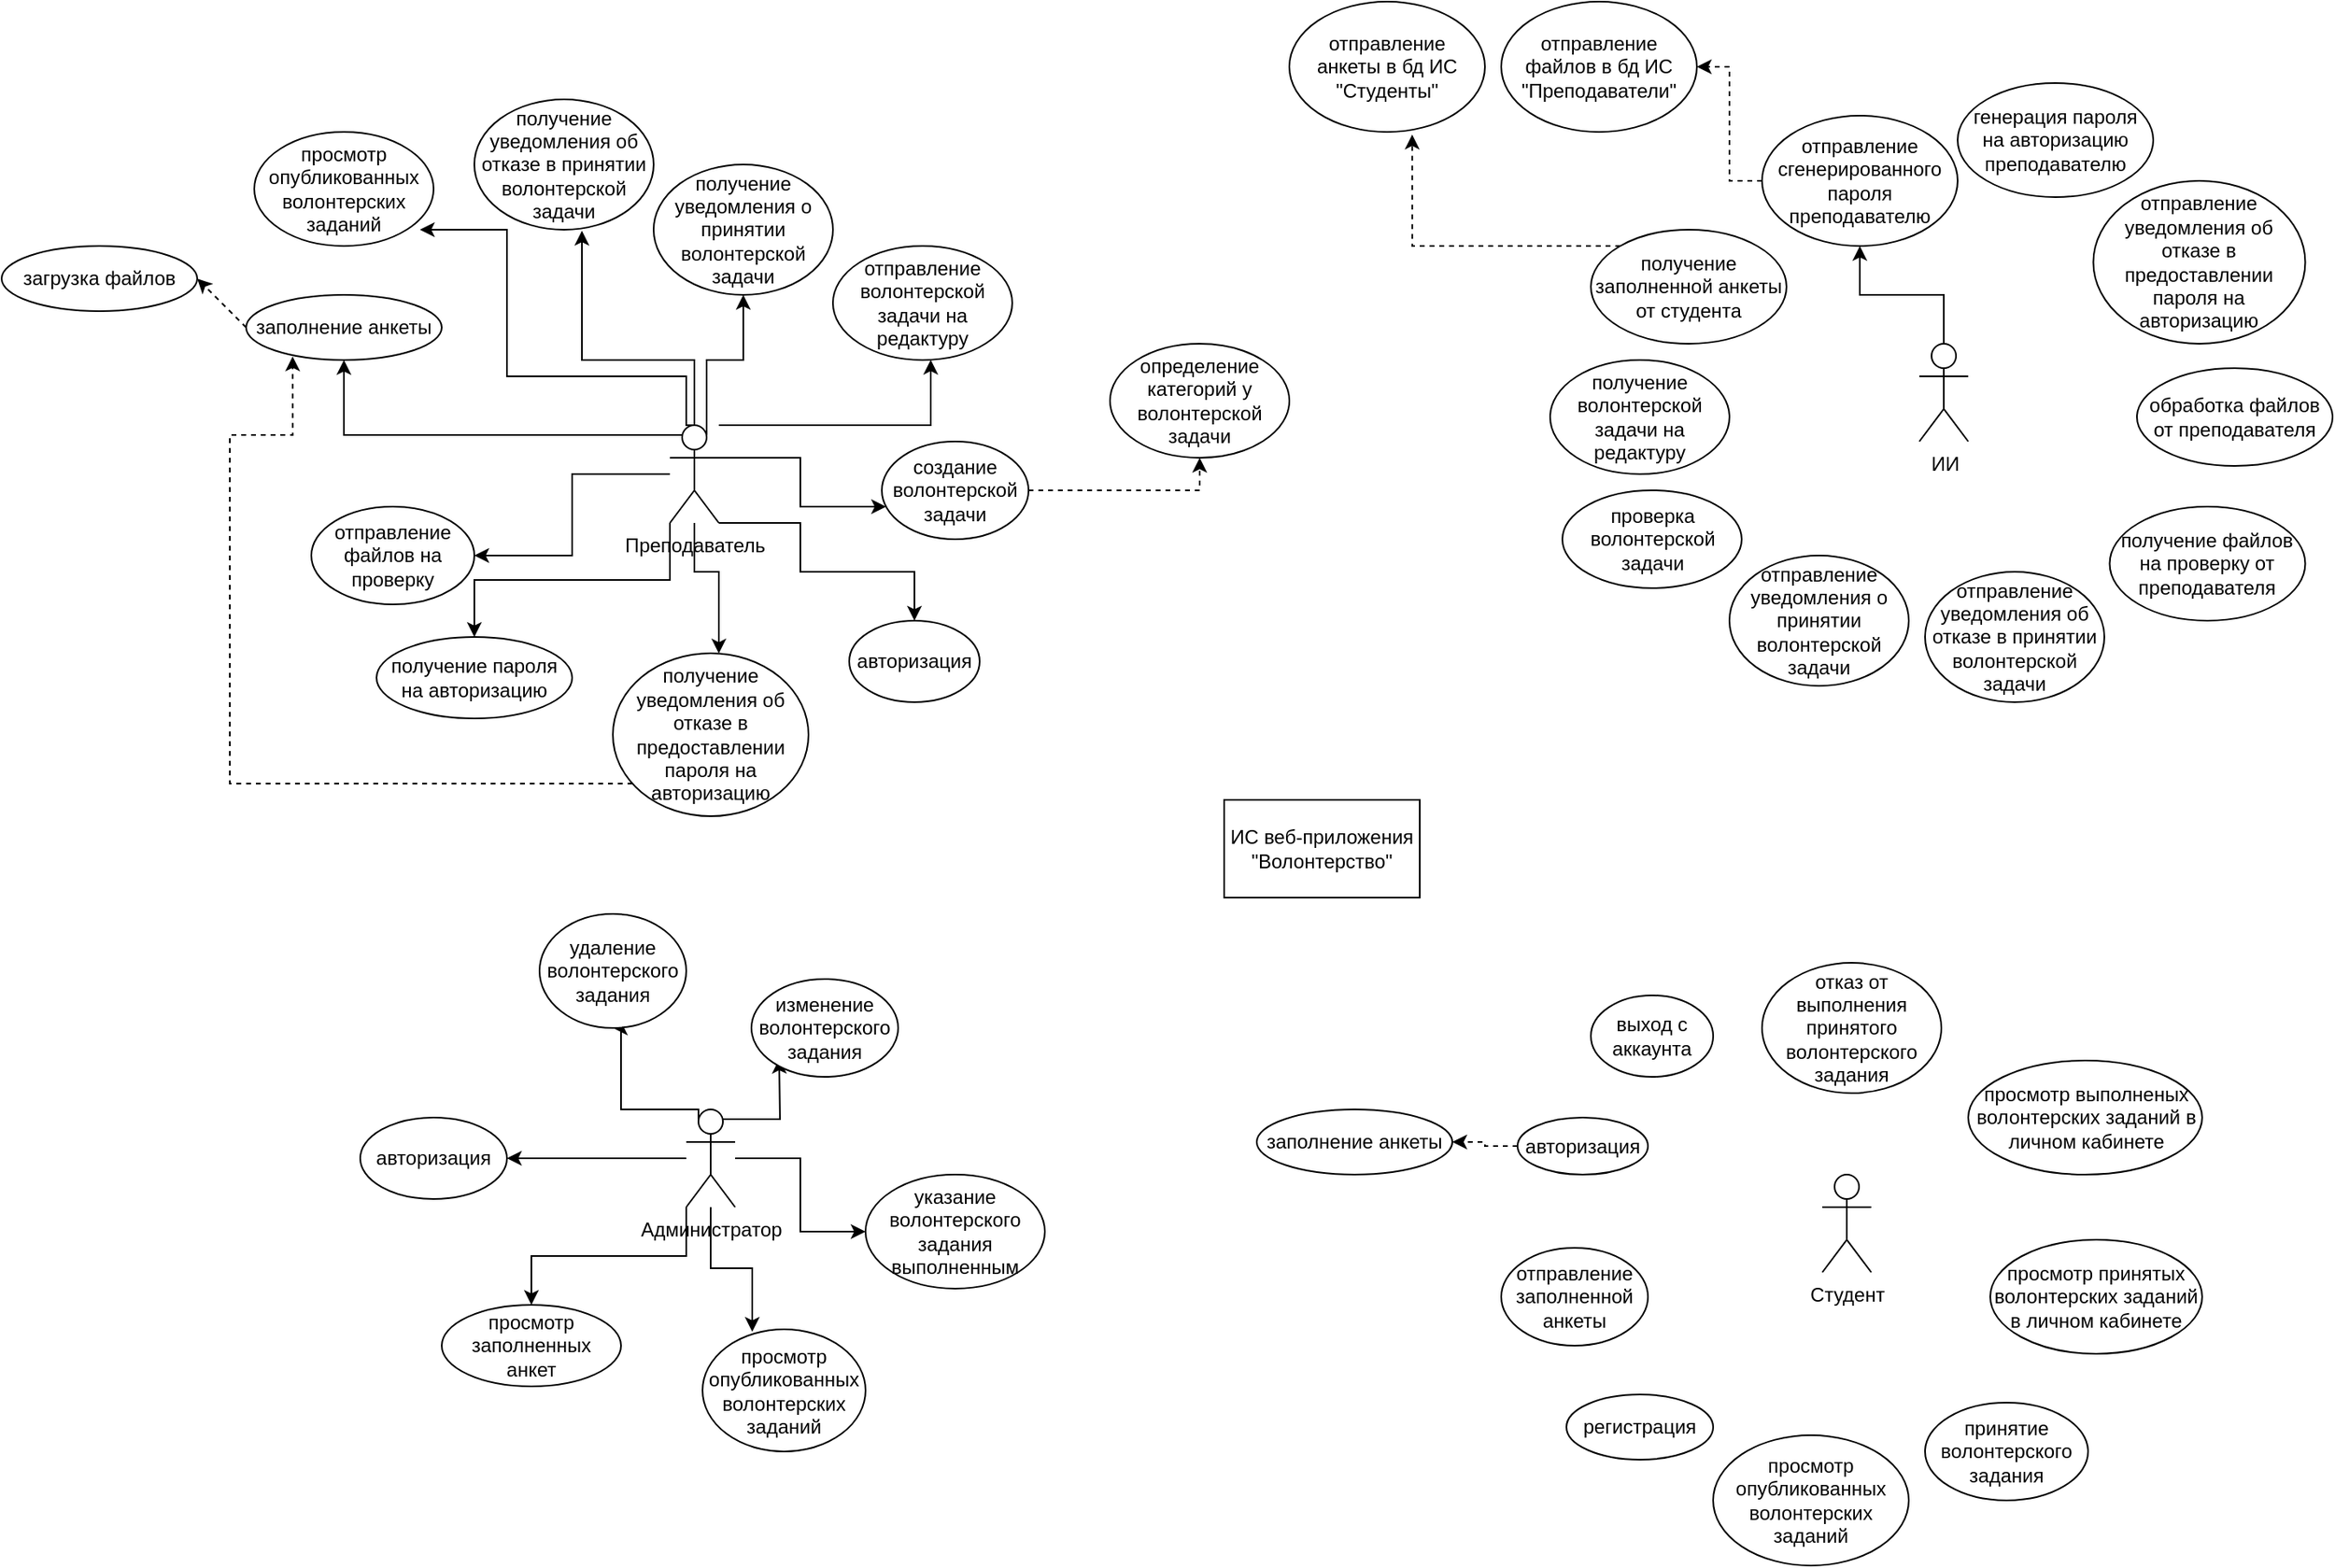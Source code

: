 <mxfile version="20.8.13" type="github">
  <diagram name="Страница 1" id="z4BzmiRj_DHh36oflI8Z">
    <mxGraphModel dx="2736" dy="2204" grid="1" gridSize="10" guides="1" tooltips="1" connect="1" arrows="1" fold="1" page="1" pageScale="1" pageWidth="827" pageHeight="1169" math="0" shadow="0">
      <root>
        <mxCell id="0" />
        <mxCell id="1" parent="0" />
        <mxCell id="gDPggaGxx6O4iLNiBXid-1" value="ИС веб-приложения&lt;br&gt;&quot;Волонтерство&quot;" style="rounded=0;whiteSpace=wrap;html=1;" vertex="1" parent="1">
          <mxGeometry x="430" y="250" width="120" height="60" as="geometry" />
        </mxCell>
        <mxCell id="gDPggaGxx6O4iLNiBXid-53" style="edgeStyle=orthogonalEdgeStyle;rounded=0;orthogonalLoop=1;jettySize=auto;html=1;exitX=0.25;exitY=0.1;exitDx=0;exitDy=0;exitPerimeter=0;" edge="1" parent="1" source="gDPggaGxx6O4iLNiBXid-2" target="gDPggaGxx6O4iLNiBXid-31">
          <mxGeometry relative="1" as="geometry">
            <mxPoint x="90" y="30" as="sourcePoint" />
          </mxGeometry>
        </mxCell>
        <mxCell id="gDPggaGxx6O4iLNiBXid-56" style="edgeStyle=orthogonalEdgeStyle;rounded=0;orthogonalLoop=1;jettySize=auto;html=1;exitX=0;exitY=1;exitDx=0;exitDy=0;exitPerimeter=0;" edge="1" parent="1" source="gDPggaGxx6O4iLNiBXid-2" target="gDPggaGxx6O4iLNiBXid-47">
          <mxGeometry relative="1" as="geometry" />
        </mxCell>
        <mxCell id="gDPggaGxx6O4iLNiBXid-57" style="edgeStyle=orthogonalEdgeStyle;rounded=0;orthogonalLoop=1;jettySize=auto;html=1;" edge="1" parent="1" source="gDPggaGxx6O4iLNiBXid-2" target="gDPggaGxx6O4iLNiBXid-48">
          <mxGeometry relative="1" as="geometry">
            <Array as="points">
              <mxPoint x="105" y="110" />
              <mxPoint x="120" y="110" />
            </Array>
          </mxGeometry>
        </mxCell>
        <mxCell id="gDPggaGxx6O4iLNiBXid-60" style="edgeStyle=orthogonalEdgeStyle;rounded=0;orthogonalLoop=1;jettySize=auto;html=1;" edge="1" parent="1" source="gDPggaGxx6O4iLNiBXid-2" target="gDPggaGxx6O4iLNiBXid-51">
          <mxGeometry relative="1" as="geometry">
            <mxPoint x="230" y="30" as="targetPoint" />
            <Array as="points">
              <mxPoint x="250" y="20" />
            </Array>
          </mxGeometry>
        </mxCell>
        <mxCell id="gDPggaGxx6O4iLNiBXid-61" style="edgeStyle=orthogonalEdgeStyle;rounded=0;orthogonalLoop=1;jettySize=auto;html=1;entryX=0.6;entryY=1.008;entryDx=0;entryDy=0;entryPerimeter=0;" edge="1" parent="1" source="gDPggaGxx6O4iLNiBXid-2" target="gDPggaGxx6O4iLNiBXid-109">
          <mxGeometry relative="1" as="geometry">
            <mxPoint x="105" y="-40" as="targetPoint" />
            <Array as="points">
              <mxPoint x="105" y="-20" />
              <mxPoint x="36" y="-20" />
            </Array>
          </mxGeometry>
        </mxCell>
        <mxCell id="gDPggaGxx6O4iLNiBXid-63" style="edgeStyle=orthogonalEdgeStyle;rounded=0;orthogonalLoop=1;jettySize=auto;html=1;entryX=1;entryY=0.5;entryDx=0;entryDy=0;" edge="1" parent="1" source="gDPggaGxx6O4iLNiBXid-2" target="gDPggaGxx6O4iLNiBXid-43">
          <mxGeometry relative="1" as="geometry" />
        </mxCell>
        <mxCell id="gDPggaGxx6O4iLNiBXid-72" value="" style="edgeStyle=orthogonalEdgeStyle;rounded=0;orthogonalLoop=1;jettySize=auto;html=1;" edge="1" parent="1" source="gDPggaGxx6O4iLNiBXid-2" target="gDPggaGxx6O4iLNiBXid-49">
          <mxGeometry relative="1" as="geometry">
            <Array as="points">
              <mxPoint x="170" y="40" />
              <mxPoint x="170" y="70" />
            </Array>
          </mxGeometry>
        </mxCell>
        <mxCell id="gDPggaGxx6O4iLNiBXid-73" style="edgeStyle=orthogonalEdgeStyle;rounded=0;orthogonalLoop=1;jettySize=auto;html=1;exitX=1;exitY=1;exitDx=0;exitDy=0;exitPerimeter=0;entryX=0.5;entryY=0;entryDx=0;entryDy=0;" edge="1" parent="1" source="gDPggaGxx6O4iLNiBXid-2" target="gDPggaGxx6O4iLNiBXid-29">
          <mxGeometry relative="1" as="geometry">
            <Array as="points">
              <mxPoint x="170" y="80" />
              <mxPoint x="170" y="110" />
              <mxPoint x="240" y="110" />
            </Array>
          </mxGeometry>
        </mxCell>
        <mxCell id="gDPggaGxx6O4iLNiBXid-86" style="edgeStyle=orthogonalEdgeStyle;rounded=0;orthogonalLoop=1;jettySize=auto;html=1;entryX=0.924;entryY=0.866;entryDx=0;entryDy=0;exitX=0.5;exitY=0;exitDx=0;exitDy=0;exitPerimeter=0;entryPerimeter=0;" edge="1" parent="1" source="gDPggaGxx6O4iLNiBXid-2" target="gDPggaGxx6O4iLNiBXid-84">
          <mxGeometry relative="1" as="geometry">
            <Array as="points">
              <mxPoint x="100" y="20" />
              <mxPoint x="100" y="-10" />
              <mxPoint x="-10" y="-10" />
              <mxPoint x="-10" y="-100" />
              <mxPoint x="-63" y="-100" />
            </Array>
          </mxGeometry>
        </mxCell>
        <mxCell id="gDPggaGxx6O4iLNiBXid-110" style="edgeStyle=orthogonalEdgeStyle;rounded=0;orthogonalLoop=1;jettySize=auto;html=1;exitX=0.75;exitY=0.1;exitDx=0;exitDy=0;exitPerimeter=0;entryX=0.5;entryY=1;entryDx=0;entryDy=0;" edge="1" parent="1" source="gDPggaGxx6O4iLNiBXid-2" target="gDPggaGxx6O4iLNiBXid-52">
          <mxGeometry relative="1" as="geometry">
            <mxPoint x="140" y="-50" as="targetPoint" />
          </mxGeometry>
        </mxCell>
        <mxCell id="gDPggaGxx6O4iLNiBXid-2" value="Преподаватель" style="shape=umlActor;verticalLabelPosition=bottom;verticalAlign=top;html=1;outlineConnect=0;" vertex="1" parent="1">
          <mxGeometry x="90" y="20" width="30" height="60" as="geometry" />
        </mxCell>
        <mxCell id="gDPggaGxx6O4iLNiBXid-3" value="Студент" style="shape=umlActor;verticalLabelPosition=bottom;verticalAlign=top;html=1;outlineConnect=0;" vertex="1" parent="1">
          <mxGeometry x="797" y="480" width="30" height="60" as="geometry" />
        </mxCell>
        <mxCell id="gDPggaGxx6O4iLNiBXid-13" style="edgeStyle=orthogonalEdgeStyle;rounded=0;orthogonalLoop=1;jettySize=auto;html=1;entryX=1;entryY=0.5;entryDx=0;entryDy=0;" edge="1" parent="1" source="gDPggaGxx6O4iLNiBXid-4" target="gDPggaGxx6O4iLNiBXid-7">
          <mxGeometry relative="1" as="geometry" />
        </mxCell>
        <mxCell id="gDPggaGxx6O4iLNiBXid-19" style="edgeStyle=orthogonalEdgeStyle;rounded=0;orthogonalLoop=1;jettySize=auto;html=1;" edge="1" parent="1" source="gDPggaGxx6O4iLNiBXid-4" target="gDPggaGxx6O4iLNiBXid-10">
          <mxGeometry relative="1" as="geometry" />
        </mxCell>
        <mxCell id="gDPggaGxx6O4iLNiBXid-20" style="edgeStyle=orthogonalEdgeStyle;rounded=0;orthogonalLoop=1;jettySize=auto;html=1;entryX=0.305;entryY=0.02;entryDx=0;entryDy=0;entryPerimeter=0;" edge="1" parent="1" source="gDPggaGxx6O4iLNiBXid-4" target="gDPggaGxx6O4iLNiBXid-9">
          <mxGeometry relative="1" as="geometry" />
        </mxCell>
        <mxCell id="gDPggaGxx6O4iLNiBXid-24" style="edgeStyle=orthogonalEdgeStyle;rounded=0;orthogonalLoop=1;jettySize=auto;html=1;exitX=0.75;exitY=0.1;exitDx=0;exitDy=0;exitPerimeter=0;" edge="1" parent="1" source="gDPggaGxx6O4iLNiBXid-4">
          <mxGeometry relative="1" as="geometry">
            <mxPoint x="157" y="409" as="targetPoint" />
          </mxGeometry>
        </mxCell>
        <mxCell id="gDPggaGxx6O4iLNiBXid-27" style="edgeStyle=orthogonalEdgeStyle;rounded=0;orthogonalLoop=1;jettySize=auto;html=1;exitX=0.25;exitY=0.1;exitDx=0;exitDy=0;exitPerimeter=0;entryX=0.5;entryY=1;entryDx=0;entryDy=0;" edge="1" parent="1" source="gDPggaGxx6O4iLNiBXid-4" target="gDPggaGxx6O4iLNiBXid-12">
          <mxGeometry relative="1" as="geometry">
            <mxPoint x="70" y="430" as="targetPoint" />
            <Array as="points">
              <mxPoint x="108" y="440" />
              <mxPoint x="60" y="440" />
            </Array>
          </mxGeometry>
        </mxCell>
        <mxCell id="gDPggaGxx6O4iLNiBXid-28" style="edgeStyle=orthogonalEdgeStyle;rounded=0;orthogonalLoop=1;jettySize=auto;html=1;exitX=0;exitY=1;exitDx=0;exitDy=0;exitPerimeter=0;" edge="1" parent="1" source="gDPggaGxx6O4iLNiBXid-4" target="gDPggaGxx6O4iLNiBXid-8">
          <mxGeometry relative="1" as="geometry" />
        </mxCell>
        <mxCell id="gDPggaGxx6O4iLNiBXid-4" value="Администратор" style="shape=umlActor;verticalLabelPosition=bottom;verticalAlign=top;html=1;outlineConnect=0;" vertex="1" parent="1">
          <mxGeometry x="100" y="440" width="30" height="60" as="geometry" />
        </mxCell>
        <mxCell id="gDPggaGxx6O4iLNiBXid-80" style="edgeStyle=orthogonalEdgeStyle;rounded=0;orthogonalLoop=1;jettySize=auto;html=1;entryX=0.5;entryY=1;entryDx=0;entryDy=0;" edge="1" parent="1" source="gDPggaGxx6O4iLNiBXid-5" target="gDPggaGxx6O4iLNiBXid-76">
          <mxGeometry relative="1" as="geometry" />
        </mxCell>
        <mxCell id="gDPggaGxx6O4iLNiBXid-5" value="ИИ" style="shape=umlActor;verticalLabelPosition=bottom;verticalAlign=top;html=1;outlineConnect=0;" vertex="1" parent="1">
          <mxGeometry x="856.5" y="-30" width="30" height="60" as="geometry" />
        </mxCell>
        <mxCell id="gDPggaGxx6O4iLNiBXid-7" value="авторизация" style="ellipse;whiteSpace=wrap;html=1;" vertex="1" parent="1">
          <mxGeometry x="-100" y="445" width="90" height="50" as="geometry" />
        </mxCell>
        <mxCell id="gDPggaGxx6O4iLNiBXid-8" value="просмотр заполненных&lt;br&gt;анкет" style="ellipse;whiteSpace=wrap;html=1;" vertex="1" parent="1">
          <mxGeometry x="-50" y="560" width="110" height="50" as="geometry" />
        </mxCell>
        <mxCell id="gDPggaGxx6O4iLNiBXid-9" value="просмотр опубликованных волонтерских заданий" style="ellipse;whiteSpace=wrap;html=1;" vertex="1" parent="1">
          <mxGeometry x="110" y="575" width="100" height="75" as="geometry" />
        </mxCell>
        <mxCell id="gDPggaGxx6O4iLNiBXid-10" value="указание волонтерского задания выполненным" style="ellipse;whiteSpace=wrap;html=1;" vertex="1" parent="1">
          <mxGeometry x="210" y="480" width="110" height="70" as="geometry" />
        </mxCell>
        <mxCell id="gDPggaGxx6O4iLNiBXid-11" value="изменение волонтерского задания" style="ellipse;whiteSpace=wrap;html=1;" vertex="1" parent="1">
          <mxGeometry x="140" y="360" width="90" height="60" as="geometry" />
        </mxCell>
        <mxCell id="gDPggaGxx6O4iLNiBXid-12" value="удаление волонтерского задания" style="ellipse;whiteSpace=wrap;html=1;" vertex="1" parent="1">
          <mxGeometry x="10" y="320" width="90" height="70" as="geometry" />
        </mxCell>
        <mxCell id="gDPggaGxx6O4iLNiBXid-29" value="авторизация" style="ellipse;whiteSpace=wrap;html=1;" vertex="1" parent="1">
          <mxGeometry x="200" y="140" width="80" height="50" as="geometry" />
        </mxCell>
        <mxCell id="gDPggaGxx6O4iLNiBXid-30" value="загрузка файлов" style="ellipse;whiteSpace=wrap;html=1;" vertex="1" parent="1">
          <mxGeometry x="-320" y="-90" width="120" height="40" as="geometry" />
        </mxCell>
        <mxCell id="gDPggaGxx6O4iLNiBXid-31" value="заполнение анкеты" style="ellipse;whiteSpace=wrap;html=1;" vertex="1" parent="1">
          <mxGeometry x="-170" y="-60" width="120" height="40" as="geometry" />
        </mxCell>
        <mxCell id="gDPggaGxx6O4iLNiBXid-42" value="" style="endArrow=classic;html=1;rounded=0;dashed=1;exitX=0;exitY=0.5;exitDx=0;exitDy=0;entryX=1;entryY=0.5;entryDx=0;entryDy=0;" edge="1" parent="1" source="gDPggaGxx6O4iLNiBXid-31" target="gDPggaGxx6O4iLNiBXid-30">
          <mxGeometry width="50" height="50" relative="1" as="geometry">
            <mxPoint x="270" y="110" as="sourcePoint" />
            <mxPoint x="-160" y="50" as="targetPoint" />
          </mxGeometry>
        </mxCell>
        <mxCell id="gDPggaGxx6O4iLNiBXid-43" value="отправление файлов на &lt;br&gt;проверку" style="ellipse;whiteSpace=wrap;html=1;" vertex="1" parent="1">
          <mxGeometry x="-130" y="70" width="100" height="60" as="geometry" />
        </mxCell>
        <mxCell id="gDPggaGxx6O4iLNiBXid-47" value="получение пароля на авторизацию" style="ellipse;whiteSpace=wrap;html=1;" vertex="1" parent="1">
          <mxGeometry x="-90" y="150" width="120" height="50" as="geometry" />
        </mxCell>
        <mxCell id="gDPggaGxx6O4iLNiBXid-69" style="edgeStyle=orthogonalEdgeStyle;rounded=0;orthogonalLoop=1;jettySize=auto;html=1;entryX=0.238;entryY=0.945;entryDx=0;entryDy=0;entryPerimeter=0;dashed=1;" edge="1" parent="1" source="gDPggaGxx6O4iLNiBXid-48" target="gDPggaGxx6O4iLNiBXid-31">
          <mxGeometry relative="1" as="geometry">
            <Array as="points">
              <mxPoint x="-180" y="240" />
              <mxPoint x="-180" y="26" />
            </Array>
          </mxGeometry>
        </mxCell>
        <mxCell id="gDPggaGxx6O4iLNiBXid-48" value="получение уведомления об отказе в предоставлении пароля на авторизацию" style="ellipse;whiteSpace=wrap;html=1;" vertex="1" parent="1">
          <mxGeometry x="55" y="160" width="120" height="100" as="geometry" />
        </mxCell>
        <mxCell id="gDPggaGxx6O4iLNiBXid-65" style="edgeStyle=orthogonalEdgeStyle;rounded=0;orthogonalLoop=1;jettySize=auto;html=1;dashed=1;entryX=0.5;entryY=1;entryDx=0;entryDy=0;" edge="1" parent="1" source="gDPggaGxx6O4iLNiBXid-49" target="gDPggaGxx6O4iLNiBXid-50">
          <mxGeometry relative="1" as="geometry" />
        </mxCell>
        <mxCell id="gDPggaGxx6O4iLNiBXid-49" value="создание волонтерской задачи" style="ellipse;whiteSpace=wrap;html=1;" vertex="1" parent="1">
          <mxGeometry x="220" y="30" width="90" height="60" as="geometry" />
        </mxCell>
        <mxCell id="gDPggaGxx6O4iLNiBXid-50" value="определение категорий у волонтерской &lt;br&gt;задачи" style="ellipse;whiteSpace=wrap;html=1;" vertex="1" parent="1">
          <mxGeometry x="360" y="-30" width="110" height="70" as="geometry" />
        </mxCell>
        <mxCell id="gDPggaGxx6O4iLNiBXid-51" value="отправление волонтерской задачи на &lt;br&gt;редактуру" style="ellipse;whiteSpace=wrap;html=1;" vertex="1" parent="1">
          <mxGeometry x="190" y="-90" width="110" height="70" as="geometry" />
        </mxCell>
        <mxCell id="gDPggaGxx6O4iLNiBXid-52" value="получение уведомления о принятии волонтерской задачи" style="ellipse;whiteSpace=wrap;html=1;" vertex="1" parent="1">
          <mxGeometry x="80" y="-140" width="110" height="80" as="geometry" />
        </mxCell>
        <mxCell id="gDPggaGxx6O4iLNiBXid-70" value="получение файлов на проверку от преподавателя" style="ellipse;whiteSpace=wrap;html=1;" vertex="1" parent="1">
          <mxGeometry x="973.25" y="70" width="120" height="70" as="geometry" />
        </mxCell>
        <mxCell id="gDPggaGxx6O4iLNiBXid-71" value="обработка файлов от преподавателя" style="ellipse;whiteSpace=wrap;html=1;" vertex="1" parent="1">
          <mxGeometry x="990" y="-15" width="120" height="60" as="geometry" />
        </mxCell>
        <mxCell id="gDPggaGxx6O4iLNiBXid-74" value="генерация пароля &lt;br&gt;на авторизацию преподавателю" style="ellipse;whiteSpace=wrap;html=1;" vertex="1" parent="1">
          <mxGeometry x="880" y="-190" width="120" height="70" as="geometry" />
        </mxCell>
        <mxCell id="gDPggaGxx6O4iLNiBXid-75" value="отправление уведомления об отказе в предоставлении пароля на авторизацию" style="ellipse;whiteSpace=wrap;html=1;" vertex="1" parent="1">
          <mxGeometry x="963.25" y="-130" width="130" height="100" as="geometry" />
        </mxCell>
        <mxCell id="gDPggaGxx6O4iLNiBXid-78" style="edgeStyle=orthogonalEdgeStyle;rounded=0;orthogonalLoop=1;jettySize=auto;html=1;dashed=1;" edge="1" parent="1" source="gDPggaGxx6O4iLNiBXid-76" target="gDPggaGxx6O4iLNiBXid-77">
          <mxGeometry relative="1" as="geometry" />
        </mxCell>
        <mxCell id="gDPggaGxx6O4iLNiBXid-76" value="отправление сгенерированного пароля преподавателю" style="ellipse;whiteSpace=wrap;html=1;" vertex="1" parent="1">
          <mxGeometry x="760" y="-170" width="120" height="80" as="geometry" />
        </mxCell>
        <mxCell id="gDPggaGxx6O4iLNiBXid-77" value="отправление файлов в бд ИС &quot;Преподаватели&quot;" style="ellipse;whiteSpace=wrap;html=1;" vertex="1" parent="1">
          <mxGeometry x="600" y="-240" width="120" height="80" as="geometry" />
        </mxCell>
        <mxCell id="gDPggaGxx6O4iLNiBXid-100" style="edgeStyle=orthogonalEdgeStyle;rounded=0;orthogonalLoop=1;jettySize=auto;html=1;dashed=1;" edge="1" parent="1" source="gDPggaGxx6O4iLNiBXid-81" target="gDPggaGxx6O4iLNiBXid-83">
          <mxGeometry relative="1" as="geometry" />
        </mxCell>
        <mxCell id="gDPggaGxx6O4iLNiBXid-81" value="авторизация" style="ellipse;whiteSpace=wrap;html=1;" vertex="1" parent="1">
          <mxGeometry x="610" y="445" width="80" height="35" as="geometry" />
        </mxCell>
        <mxCell id="gDPggaGxx6O4iLNiBXid-82" value="регистрация" style="ellipse;whiteSpace=wrap;html=1;" vertex="1" parent="1">
          <mxGeometry x="640" y="615" width="90" height="40" as="geometry" />
        </mxCell>
        <mxCell id="gDPggaGxx6O4iLNiBXid-83" value="заполнение анкеты" style="ellipse;whiteSpace=wrap;html=1;" vertex="1" parent="1">
          <mxGeometry x="450" y="440" width="120" height="40" as="geometry" />
        </mxCell>
        <mxCell id="gDPggaGxx6O4iLNiBXid-84" value="просмотр опубликованных волонтерских заданий" style="ellipse;whiteSpace=wrap;html=1;" vertex="1" parent="1">
          <mxGeometry x="-165" y="-160" width="110" height="70" as="geometry" />
        </mxCell>
        <mxCell id="gDPggaGxx6O4iLNiBXid-85" value="просмотр опубликованных волонтерских заданий" style="ellipse;whiteSpace=wrap;html=1;" vertex="1" parent="1">
          <mxGeometry x="730" y="640" width="120" height="80" as="geometry" />
        </mxCell>
        <mxCell id="gDPggaGxx6O4iLNiBXid-87" value="принятие&lt;br&gt;волонтерского&lt;br&gt;задания" style="ellipse;whiteSpace=wrap;html=1;" vertex="1" parent="1">
          <mxGeometry x="860" y="620" width="100" height="60" as="geometry" />
        </mxCell>
        <mxCell id="gDPggaGxx6O4iLNiBXid-91" value="отправление заполненной&lt;br&gt;анкеты" style="ellipse;whiteSpace=wrap;html=1;" vertex="1" parent="1">
          <mxGeometry x="600" y="525" width="90" height="60" as="geometry" />
        </mxCell>
        <mxCell id="gDPggaGxx6O4iLNiBXid-92" value="просмотр принятых&lt;br&gt;волонтерских заданий в личном кабинете" style="ellipse;whiteSpace=wrap;html=1;" vertex="1" parent="1">
          <mxGeometry x="900" y="520" width="130" height="70" as="geometry" />
        </mxCell>
        <mxCell id="gDPggaGxx6O4iLNiBXid-95" value="просмотр выполненых&lt;br&gt;волонтерских заданий в личном кабинете" style="ellipse;whiteSpace=wrap;html=1;" vertex="1" parent="1">
          <mxGeometry x="886.5" y="410" width="143.5" height="70" as="geometry" />
        </mxCell>
        <mxCell id="gDPggaGxx6O4iLNiBXid-96" value="отказ от&lt;br&gt;выполнения принятого волонтерского задания" style="ellipse;whiteSpace=wrap;html=1;" vertex="1" parent="1">
          <mxGeometry x="760" y="350" width="110" height="80" as="geometry" />
        </mxCell>
        <mxCell id="gDPggaGxx6O4iLNiBXid-97" value="выход с&lt;br&gt;аккаунта" style="ellipse;whiteSpace=wrap;html=1;" vertex="1" parent="1">
          <mxGeometry x="655" y="370" width="75" height="50" as="geometry" />
        </mxCell>
        <mxCell id="gDPggaGxx6O4iLNiBXid-107" style="edgeStyle=orthogonalEdgeStyle;rounded=0;orthogonalLoop=1;jettySize=auto;html=1;dashed=1;entryX=0.628;entryY=1.02;entryDx=0;entryDy=0;entryPerimeter=0;" edge="1" parent="1" source="gDPggaGxx6O4iLNiBXid-102" target="gDPggaGxx6O4iLNiBXid-104">
          <mxGeometry relative="1" as="geometry">
            <mxPoint x="620" y="-80" as="targetPoint" />
            <Array as="points">
              <mxPoint x="545" y="-90" />
            </Array>
          </mxGeometry>
        </mxCell>
        <mxCell id="gDPggaGxx6O4iLNiBXid-102" value="получение заполненной анкеты от студента" style="ellipse;whiteSpace=wrap;html=1;" vertex="1" parent="1">
          <mxGeometry x="655" y="-100" width="120" height="70" as="geometry" />
        </mxCell>
        <mxCell id="gDPggaGxx6O4iLNiBXid-104" value="отправление&lt;br&gt;анкеты в бд ИС &quot;Студенты&quot;" style="ellipse;whiteSpace=wrap;html=1;" vertex="1" parent="1">
          <mxGeometry x="470" y="-240" width="120" height="80" as="geometry" />
        </mxCell>
        <mxCell id="gDPggaGxx6O4iLNiBXid-105" value="получение&lt;br&gt;волонтерской задачи на &lt;br&gt;редактуру" style="ellipse;whiteSpace=wrap;html=1;" vertex="1" parent="1">
          <mxGeometry x="630" y="-20" width="110" height="70" as="geometry" />
        </mxCell>
        <mxCell id="gDPggaGxx6O4iLNiBXid-106" value="проверка&lt;br&gt;волонтерской задачи" style="ellipse;whiteSpace=wrap;html=1;" vertex="1" parent="1">
          <mxGeometry x="637.5" y="60" width="110" height="60" as="geometry" />
        </mxCell>
        <mxCell id="gDPggaGxx6O4iLNiBXid-109" value="получение уведомления об отказе в принятии волонтерской задачи" style="ellipse;whiteSpace=wrap;html=1;" vertex="1" parent="1">
          <mxGeometry x="-30" y="-180" width="110" height="80" as="geometry" />
        </mxCell>
        <mxCell id="gDPggaGxx6O4iLNiBXid-111" value="отправление&lt;br&gt;уведомления о принятии волонтерской задачи" style="ellipse;whiteSpace=wrap;html=1;" vertex="1" parent="1">
          <mxGeometry x="740" y="100" width="110" height="80" as="geometry" />
        </mxCell>
        <mxCell id="gDPggaGxx6O4iLNiBXid-112" value="отправление&lt;br&gt;уведомления об отказе в принятии волонтерской задачи" style="ellipse;whiteSpace=wrap;html=1;" vertex="1" parent="1">
          <mxGeometry x="860" y="110" width="110" height="80" as="geometry" />
        </mxCell>
      </root>
    </mxGraphModel>
  </diagram>
</mxfile>
